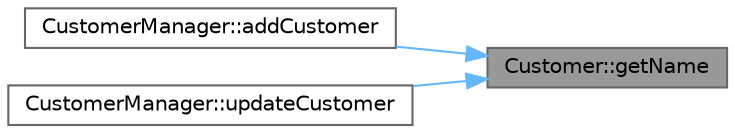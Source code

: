 digraph "Customer::getName"
{
 // LATEX_PDF_SIZE
  bgcolor="transparent";
  edge [fontname=Helvetica,fontsize=10,labelfontname=Helvetica,labelfontsize=10];
  node [fontname=Helvetica,fontsize=10,shape=box,height=0.2,width=0.4];
  rankdir="RL";
  Node1 [id="Node000001",label="Customer::getName",height=0.2,width=0.4,color="gray40", fillcolor="grey60", style="filled", fontcolor="black",tooltip="Lấy tên của khách hàng."];
  Node1 -> Node2 [id="edge1_Node000001_Node000002",dir="back",color="steelblue1",style="solid",tooltip=" "];
  Node2 [id="Node000002",label="CustomerManager::addCustomer",height=0.2,width=0.4,color="grey40", fillcolor="white", style="filled",URL="$class_customer_manager.html#a82ed10bf7fe5bf0c7b04ae65a99edcd6",tooltip="Thêm một khách hàng mới vào cơ sở dữ liệu."];
  Node1 -> Node3 [id="edge2_Node000001_Node000003",dir="back",color="steelblue1",style="solid",tooltip=" "];
  Node3 [id="Node000003",label="CustomerManager::updateCustomer",height=0.2,width=0.4,color="grey40", fillcolor="white", style="filled",URL="$class_customer_manager.html#af16d1526b58db4b0753e3c0703e3bc52",tooltip="Cập nhật thông tin của một khách hàng hiện có."];
}
